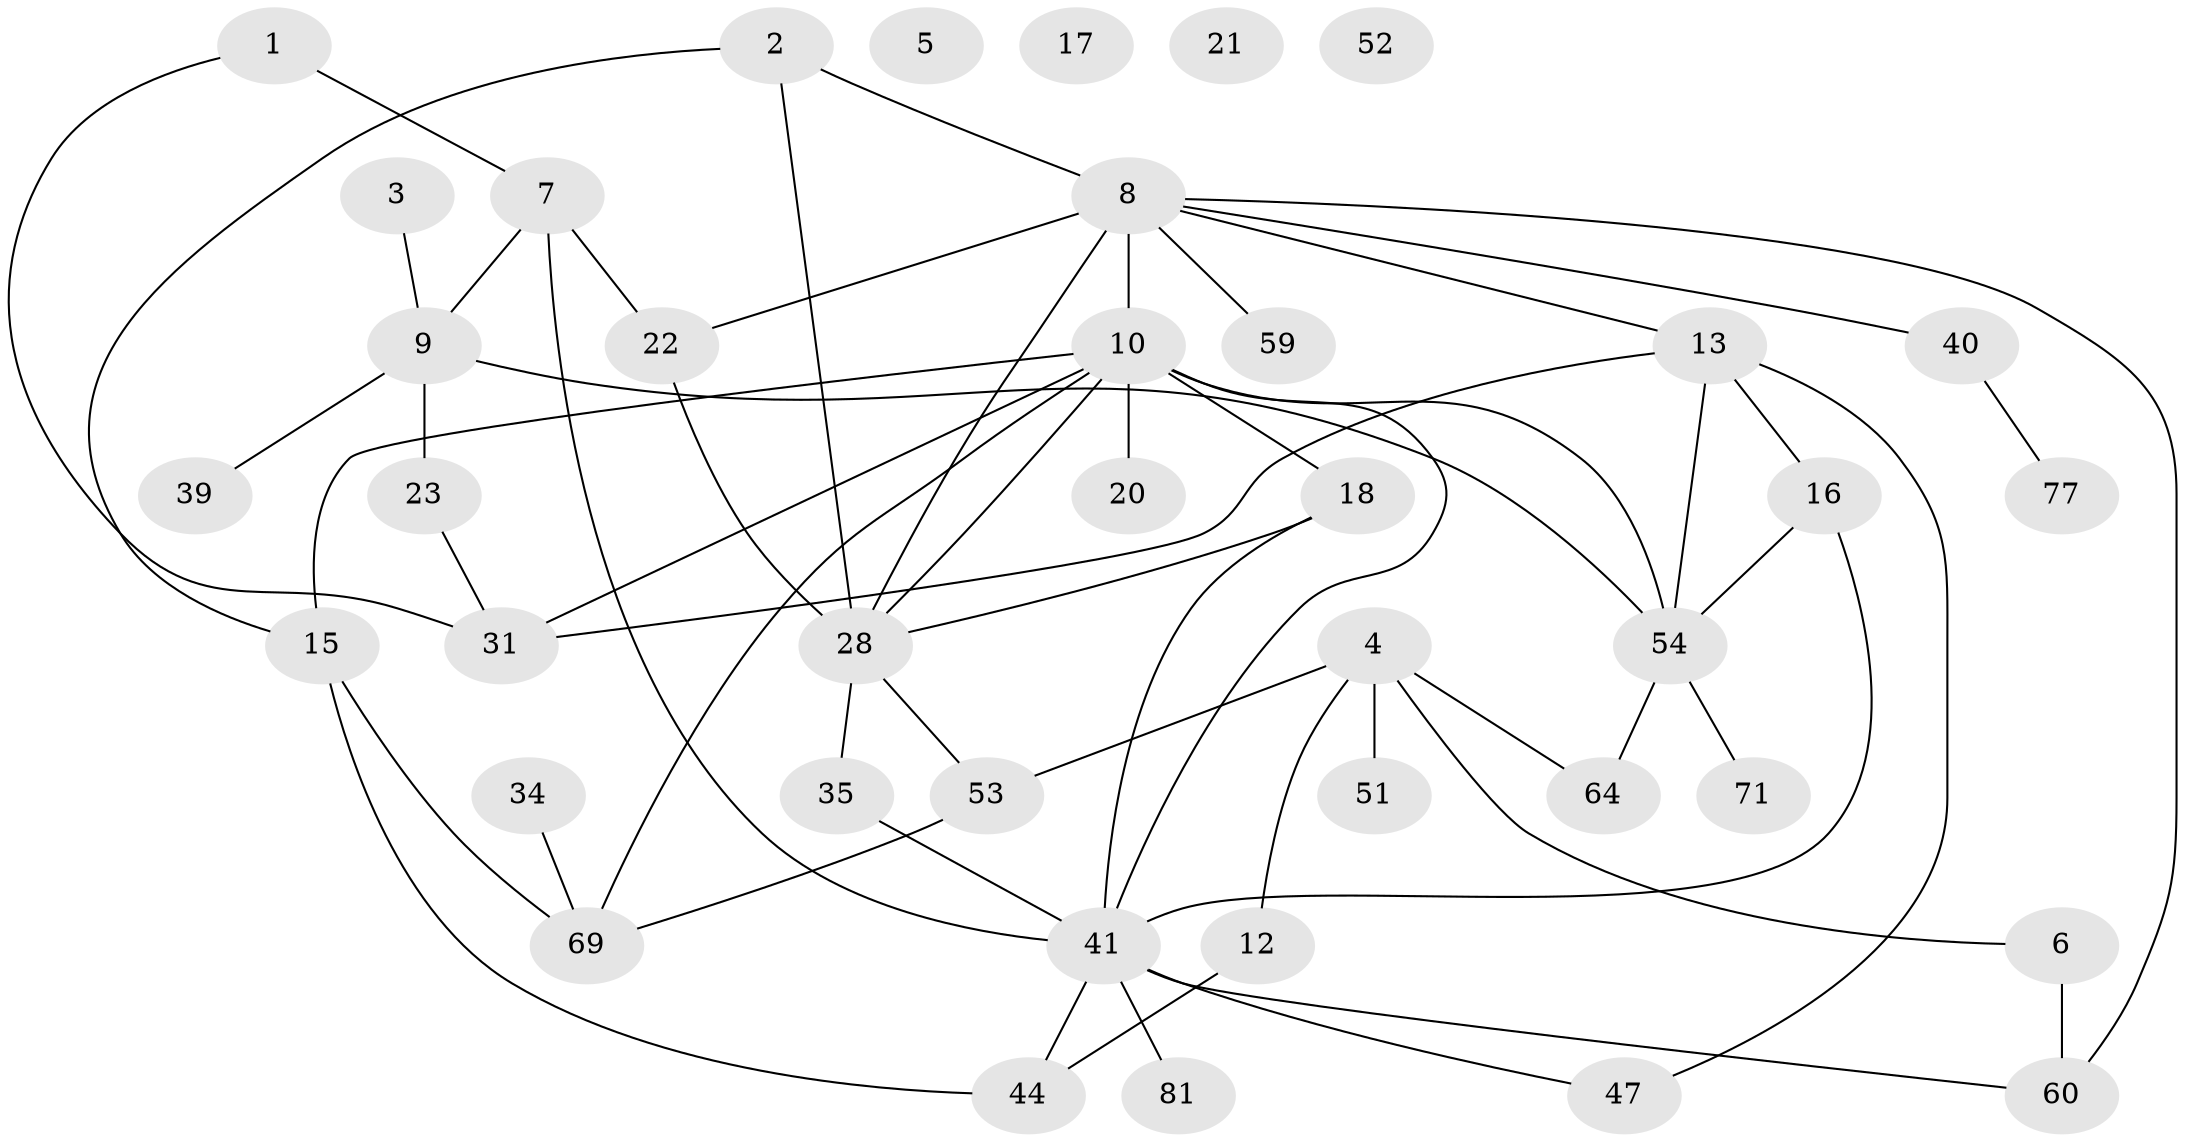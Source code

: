 // original degree distribution, {2: 0.24691358024691357, 1: 0.25925925925925924, 0: 0.037037037037037035, 3: 0.2222222222222222, 4: 0.12345679012345678, 5: 0.06172839506172839, 7: 0.024691358024691357, 6: 0.024691358024691357}
// Generated by graph-tools (version 1.1) at 2025/16/03/04/25 18:16:34]
// undirected, 40 vertices, 58 edges
graph export_dot {
graph [start="1"]
  node [color=gray90,style=filled];
  1;
  2 [super="+27"];
  3 [super="+11"];
  4 [super="+57"];
  5;
  6;
  7 [super="+14+50"];
  8 [super="+72+67"];
  9 [super="+80+30"];
  10 [super="+26+24+29"];
  12 [super="+45+61"];
  13 [super="+58"];
  15 [super="+33+65"];
  16 [super="+46+68+19"];
  17;
  18 [super="+36"];
  20;
  21 [super="+25"];
  22 [super="+70"];
  23;
  28 [super="+48+56+43"];
  31 [super="+32"];
  34 [super="+42"];
  35;
  39;
  40 [super="+75"];
  41 [super="+49+55"];
  44 [super="+76"];
  47;
  51;
  52;
  53;
  54 [super="+63"];
  59;
  60;
  64;
  69;
  71;
  77;
  81;
  1 -- 31;
  1 -- 7;
  2 -- 8;
  2 -- 28;
  2 -- 15;
  3 -- 9;
  4 -- 64;
  4 -- 51;
  4 -- 53;
  4 -- 6;
  4 -- 12;
  6 -- 60;
  7 -- 9;
  7 -- 41;
  7 -- 22;
  8 -- 40;
  8 -- 59;
  8 -- 13;
  8 -- 60;
  8 -- 10 [weight=2];
  8 -- 28;
  8 -- 22;
  9 -- 54;
  9 -- 39;
  9 -- 23;
  10 -- 20;
  10 -- 18 [weight=2];
  10 -- 54;
  10 -- 28;
  10 -- 41;
  10 -- 69;
  10 -- 31;
  10 -- 15;
  12 -- 44;
  13 -- 54;
  13 -- 47;
  13 -- 16;
  13 -- 31;
  15 -- 69;
  15 -- 44;
  16 -- 54;
  16 -- 41;
  18 -- 41 [weight=2];
  18 -- 28;
  22 -- 28;
  23 -- 31;
  28 -- 53;
  28 -- 35;
  34 -- 69;
  35 -- 41;
  40 -- 77;
  41 -- 81;
  41 -- 44;
  41 -- 47;
  41 -- 60;
  53 -- 69;
  54 -- 64;
  54 -- 71;
}
